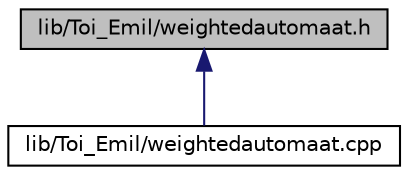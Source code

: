 digraph "lib/Toi_Emil/weightedautomaat.h"
{
 // LATEX_PDF_SIZE
  edge [fontname="Helvetica",fontsize="10",labelfontname="Helvetica",labelfontsize="10"];
  node [fontname="Helvetica",fontsize="10",shape=record];
  Node1 [label="lib/Toi_Emil/weightedautomaat.h",height=0.2,width=0.4,color="black", fillcolor="grey75", style="filled", fontcolor="black",tooltip=" "];
  Node1 -> Node2 [dir="back",color="midnightblue",fontsize="10",style="solid",fontname="Helvetica"];
  Node2 [label="lib/Toi_Emil/weightedautomaat.cpp",height=0.2,width=0.4,color="black", fillcolor="white", style="filled",URL="$weightedautomaat_8cpp.html",tooltip=" "];
}
